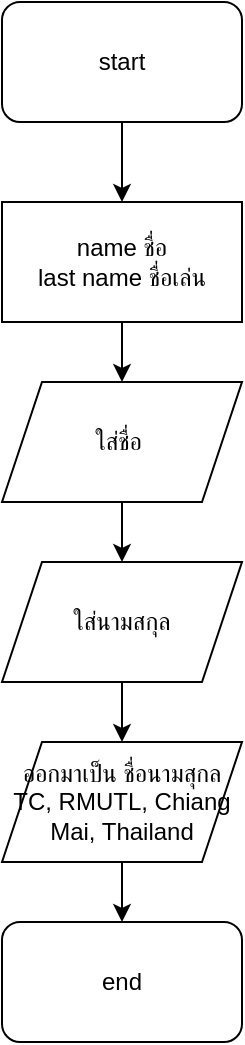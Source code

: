 <mxfile version="24.9.0">
  <diagram name="Page-1" id="g0w12NiWeAtO8eLzC-FF">
    <mxGraphModel dx="965" dy="510" grid="1" gridSize="10" guides="1" tooltips="1" connect="1" arrows="1" fold="1" page="1" pageScale="1" pageWidth="850" pageHeight="1100" math="0" shadow="0">
      <root>
        <mxCell id="0" />
        <mxCell id="1" parent="0" />
        <mxCell id="Tv94qoEDzx0wl6D0k8wy-2" value="" style="edgeStyle=orthogonalEdgeStyle;rounded=0;orthogonalLoop=1;jettySize=auto;html=1;" edge="1" parent="1" source="liw3NZhuyYNR2irqzcsa-1" target="Tv94qoEDzx0wl6D0k8wy-1">
          <mxGeometry relative="1" as="geometry" />
        </mxCell>
        <mxCell id="liw3NZhuyYNR2irqzcsa-1" value="start" style="rounded=1;whiteSpace=wrap;html=1;" parent="1" vertex="1">
          <mxGeometry x="365" y="10" width="120" height="60" as="geometry" />
        </mxCell>
        <mxCell id="liw3NZhuyYNR2irqzcsa-5" value="" style="edgeStyle=orthogonalEdgeStyle;rounded=0;orthogonalLoop=1;jettySize=auto;html=1;" parent="1" source="liw3NZhuyYNR2irqzcsa-2" target="liw3NZhuyYNR2irqzcsa-4" edge="1">
          <mxGeometry relative="1" as="geometry" />
        </mxCell>
        <mxCell id="liw3NZhuyYNR2irqzcsa-2" value="ใส่ชื่อ&amp;nbsp;" style="shape=parallelogram;perimeter=parallelogramPerimeter;whiteSpace=wrap;html=1;fixedSize=1;" parent="1" vertex="1">
          <mxGeometry x="365" y="200" width="120" height="60" as="geometry" />
        </mxCell>
        <mxCell id="liw3NZhuyYNR2irqzcsa-7" value="" style="edgeStyle=orthogonalEdgeStyle;rounded=0;orthogonalLoop=1;jettySize=auto;html=1;" parent="1" source="liw3NZhuyYNR2irqzcsa-4" target="liw3NZhuyYNR2irqzcsa-6" edge="1">
          <mxGeometry relative="1" as="geometry" />
        </mxCell>
        <mxCell id="liw3NZhuyYNR2irqzcsa-4" value="ใส่นามสกุล" style="shape=parallelogram;perimeter=parallelogramPerimeter;whiteSpace=wrap;html=1;fixedSize=1;" parent="1" vertex="1">
          <mxGeometry x="365" y="290" width="120" height="60" as="geometry" />
        </mxCell>
        <mxCell id="liw3NZhuyYNR2irqzcsa-9" value="" style="edgeStyle=orthogonalEdgeStyle;rounded=0;orthogonalLoop=1;jettySize=auto;html=1;" parent="1" source="liw3NZhuyYNR2irqzcsa-6" target="liw3NZhuyYNR2irqzcsa-8" edge="1">
          <mxGeometry relative="1" as="geometry" />
        </mxCell>
        <mxCell id="liw3NZhuyYNR2irqzcsa-6" value="ออกมาเป็น ชื่อนามสุกล&lt;div&gt;TC, RMUTL, Chiang Mai, Thailand&lt;/div&gt;" style="shape=parallelogram;perimeter=parallelogramPerimeter;whiteSpace=wrap;html=1;fixedSize=1;" parent="1" vertex="1">
          <mxGeometry x="365" y="380" width="120" height="60" as="geometry" />
        </mxCell>
        <mxCell id="liw3NZhuyYNR2irqzcsa-8" value="end" style="rounded=1;whiteSpace=wrap;html=1;" parent="1" vertex="1">
          <mxGeometry x="365" y="470" width="120" height="60" as="geometry" />
        </mxCell>
        <mxCell id="Tv94qoEDzx0wl6D0k8wy-3" value="" style="edgeStyle=orthogonalEdgeStyle;rounded=0;orthogonalLoop=1;jettySize=auto;html=1;" edge="1" parent="1" source="Tv94qoEDzx0wl6D0k8wy-1" target="liw3NZhuyYNR2irqzcsa-2">
          <mxGeometry relative="1" as="geometry" />
        </mxCell>
        <mxCell id="Tv94qoEDzx0wl6D0k8wy-1" value="name ชื่อ&lt;div&gt;last name ชื่อเล่น&lt;/div&gt;" style="rounded=0;whiteSpace=wrap;html=1;" vertex="1" parent="1">
          <mxGeometry x="365" y="110" width="120" height="60" as="geometry" />
        </mxCell>
      </root>
    </mxGraphModel>
  </diagram>
</mxfile>
